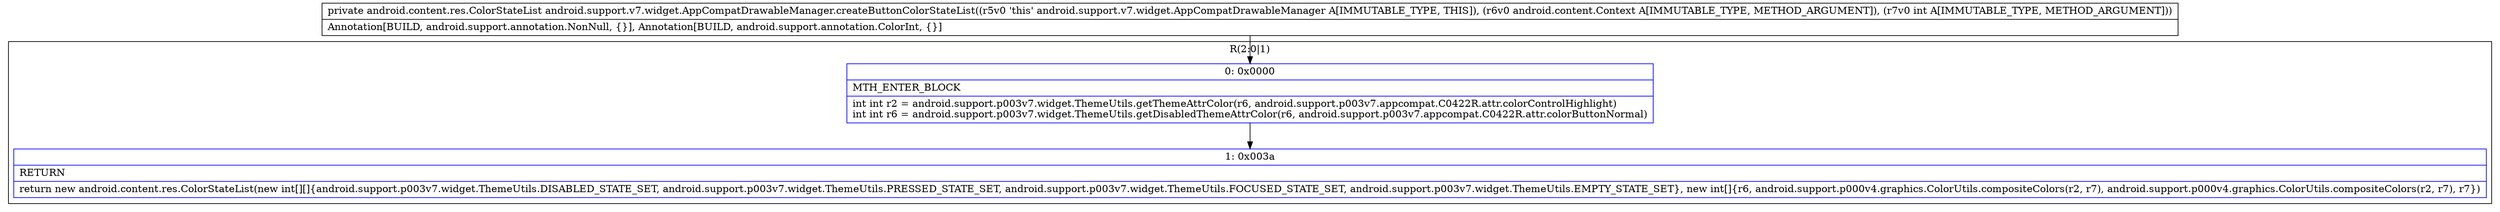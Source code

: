 digraph "CFG forandroid.support.v7.widget.AppCompatDrawableManager.createButtonColorStateList(Landroid\/content\/Context;I)Landroid\/content\/res\/ColorStateList;" {
subgraph cluster_Region_1526928190 {
label = "R(2:0|1)";
node [shape=record,color=blue];
Node_0 [shape=record,label="{0\:\ 0x0000|MTH_ENTER_BLOCK\l|int int r2 = android.support.p003v7.widget.ThemeUtils.getThemeAttrColor(r6, android.support.p003v7.appcompat.C0422R.attr.colorControlHighlight)\lint int r6 = android.support.p003v7.widget.ThemeUtils.getDisabledThemeAttrColor(r6, android.support.p003v7.appcompat.C0422R.attr.colorButtonNormal)\l}"];
Node_1 [shape=record,label="{1\:\ 0x003a|RETURN\l|return new android.content.res.ColorStateList(new int[][]\{android.support.p003v7.widget.ThemeUtils.DISABLED_STATE_SET, android.support.p003v7.widget.ThemeUtils.PRESSED_STATE_SET, android.support.p003v7.widget.ThemeUtils.FOCUSED_STATE_SET, android.support.p003v7.widget.ThemeUtils.EMPTY_STATE_SET\}, new int[]\{r6, android.support.p000v4.graphics.ColorUtils.compositeColors(r2, r7), android.support.p000v4.graphics.ColorUtils.compositeColors(r2, r7), r7\})\l}"];
}
MethodNode[shape=record,label="{private android.content.res.ColorStateList android.support.v7.widget.AppCompatDrawableManager.createButtonColorStateList((r5v0 'this' android.support.v7.widget.AppCompatDrawableManager A[IMMUTABLE_TYPE, THIS]), (r6v0 android.content.Context A[IMMUTABLE_TYPE, METHOD_ARGUMENT]), (r7v0 int A[IMMUTABLE_TYPE, METHOD_ARGUMENT]))  | Annotation[BUILD, android.support.annotation.NonNull, \{\}], Annotation[BUILD, android.support.annotation.ColorInt, \{\}]\l}"];
MethodNode -> Node_0;
Node_0 -> Node_1;
}

